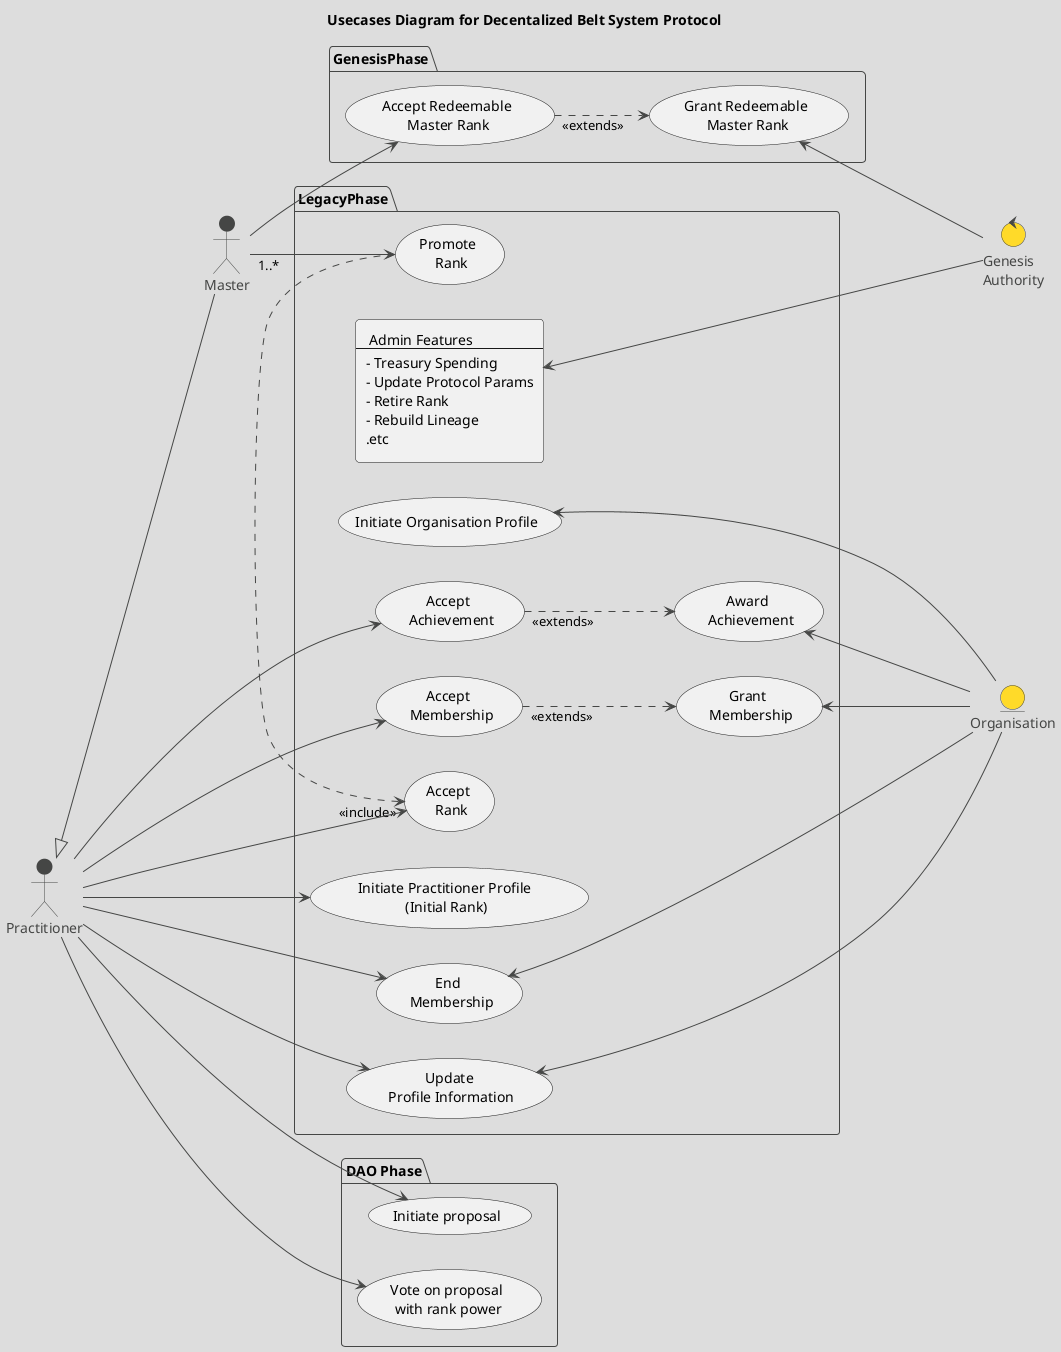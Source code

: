 @startuml ProtocolUsecases
!theme toy
title: Usecases Diagram for Decentalized Belt System Protocol



entity Organisation
actor Practitioner
actor Master
control Genesis as "Genesis\nAuthority"


left to right direction


package GenesisPhase {

    usecase GrantRedeemableRank as "Grant Redeemable\n Master Rank"
    usecase AcceptRedeemableRank as "Accept Redeemable\n Master Rank"

    GrantRedeemableRank <.up. "<<extends>>" AcceptRedeemableRank

}

package LegacyPhase {


    usecase InitPractitioner as "Initiate Practitioner Profile \n(Initial Rank)"
    usecase InitOrganisation as "Initiate Organisation Profile"
    usecase UpdateProfileInfo as "Update\n Profile Information"


    usecase Promote as "Promote \n Rank"
    usecase AcceptRank as "Accept \n Rank"

    usecase AcceptAchievement as "Accept \n Achievement"
    usecase AcceptMembership as "Accept \n Membership"

    usecase GrantAchievement as "Award \n Achievement"
    usecase GrantMembership as "Grant \n Membership"
    usecase EndMembership as "End \n Membership"

    rectangle AdminFeatures  as " Admin Features
    ---
    - Treasury Spending
    - Update Protocol Params
    - Retire Rank
    - Rebuild Lineage
    .etc
    "

    Promote .left..> "<<include>>" AcceptRank
    GrantMembership <.up. "<<extends>>" AcceptMembership
    GrantAchievement <.up. "<<extends>>" AcceptAchievement


}




package DAO_Phase as "DAO Phase"{
    usecase GovernanceVote as "Vote on proposal\n with rank power"
    usecase GovernanceProposal as "Initiate proposal"
}




Practitioner <|--- Master



Genesis             -up-->     GrantRedeemableRank
Genesis             -left->    AdminFeatures


Master       "1..*"  -->     Promote

Practitioner        -->     AcceptRank

Practitioner        -->     InitPractitioner
Practitioner        -->     EndMembership
Practitioner        -down->     UpdateProfileInfo
Practitioner        -down->     AcceptAchievement
Practitioner        -down->     AcceptMembership

Organisation        -up->     UpdateProfileInfo
Organisation        --up->     InitOrganisation
Organisation        --up->     EndMembership
Organisation        --up->     GrantAchievement
Organisation        --up->     GrantMembership

Master              -->     AcceptRedeemableRank

Practitioner        ---->    GovernanceProposal
Practitioner        ---->    GovernanceVote

@enduml